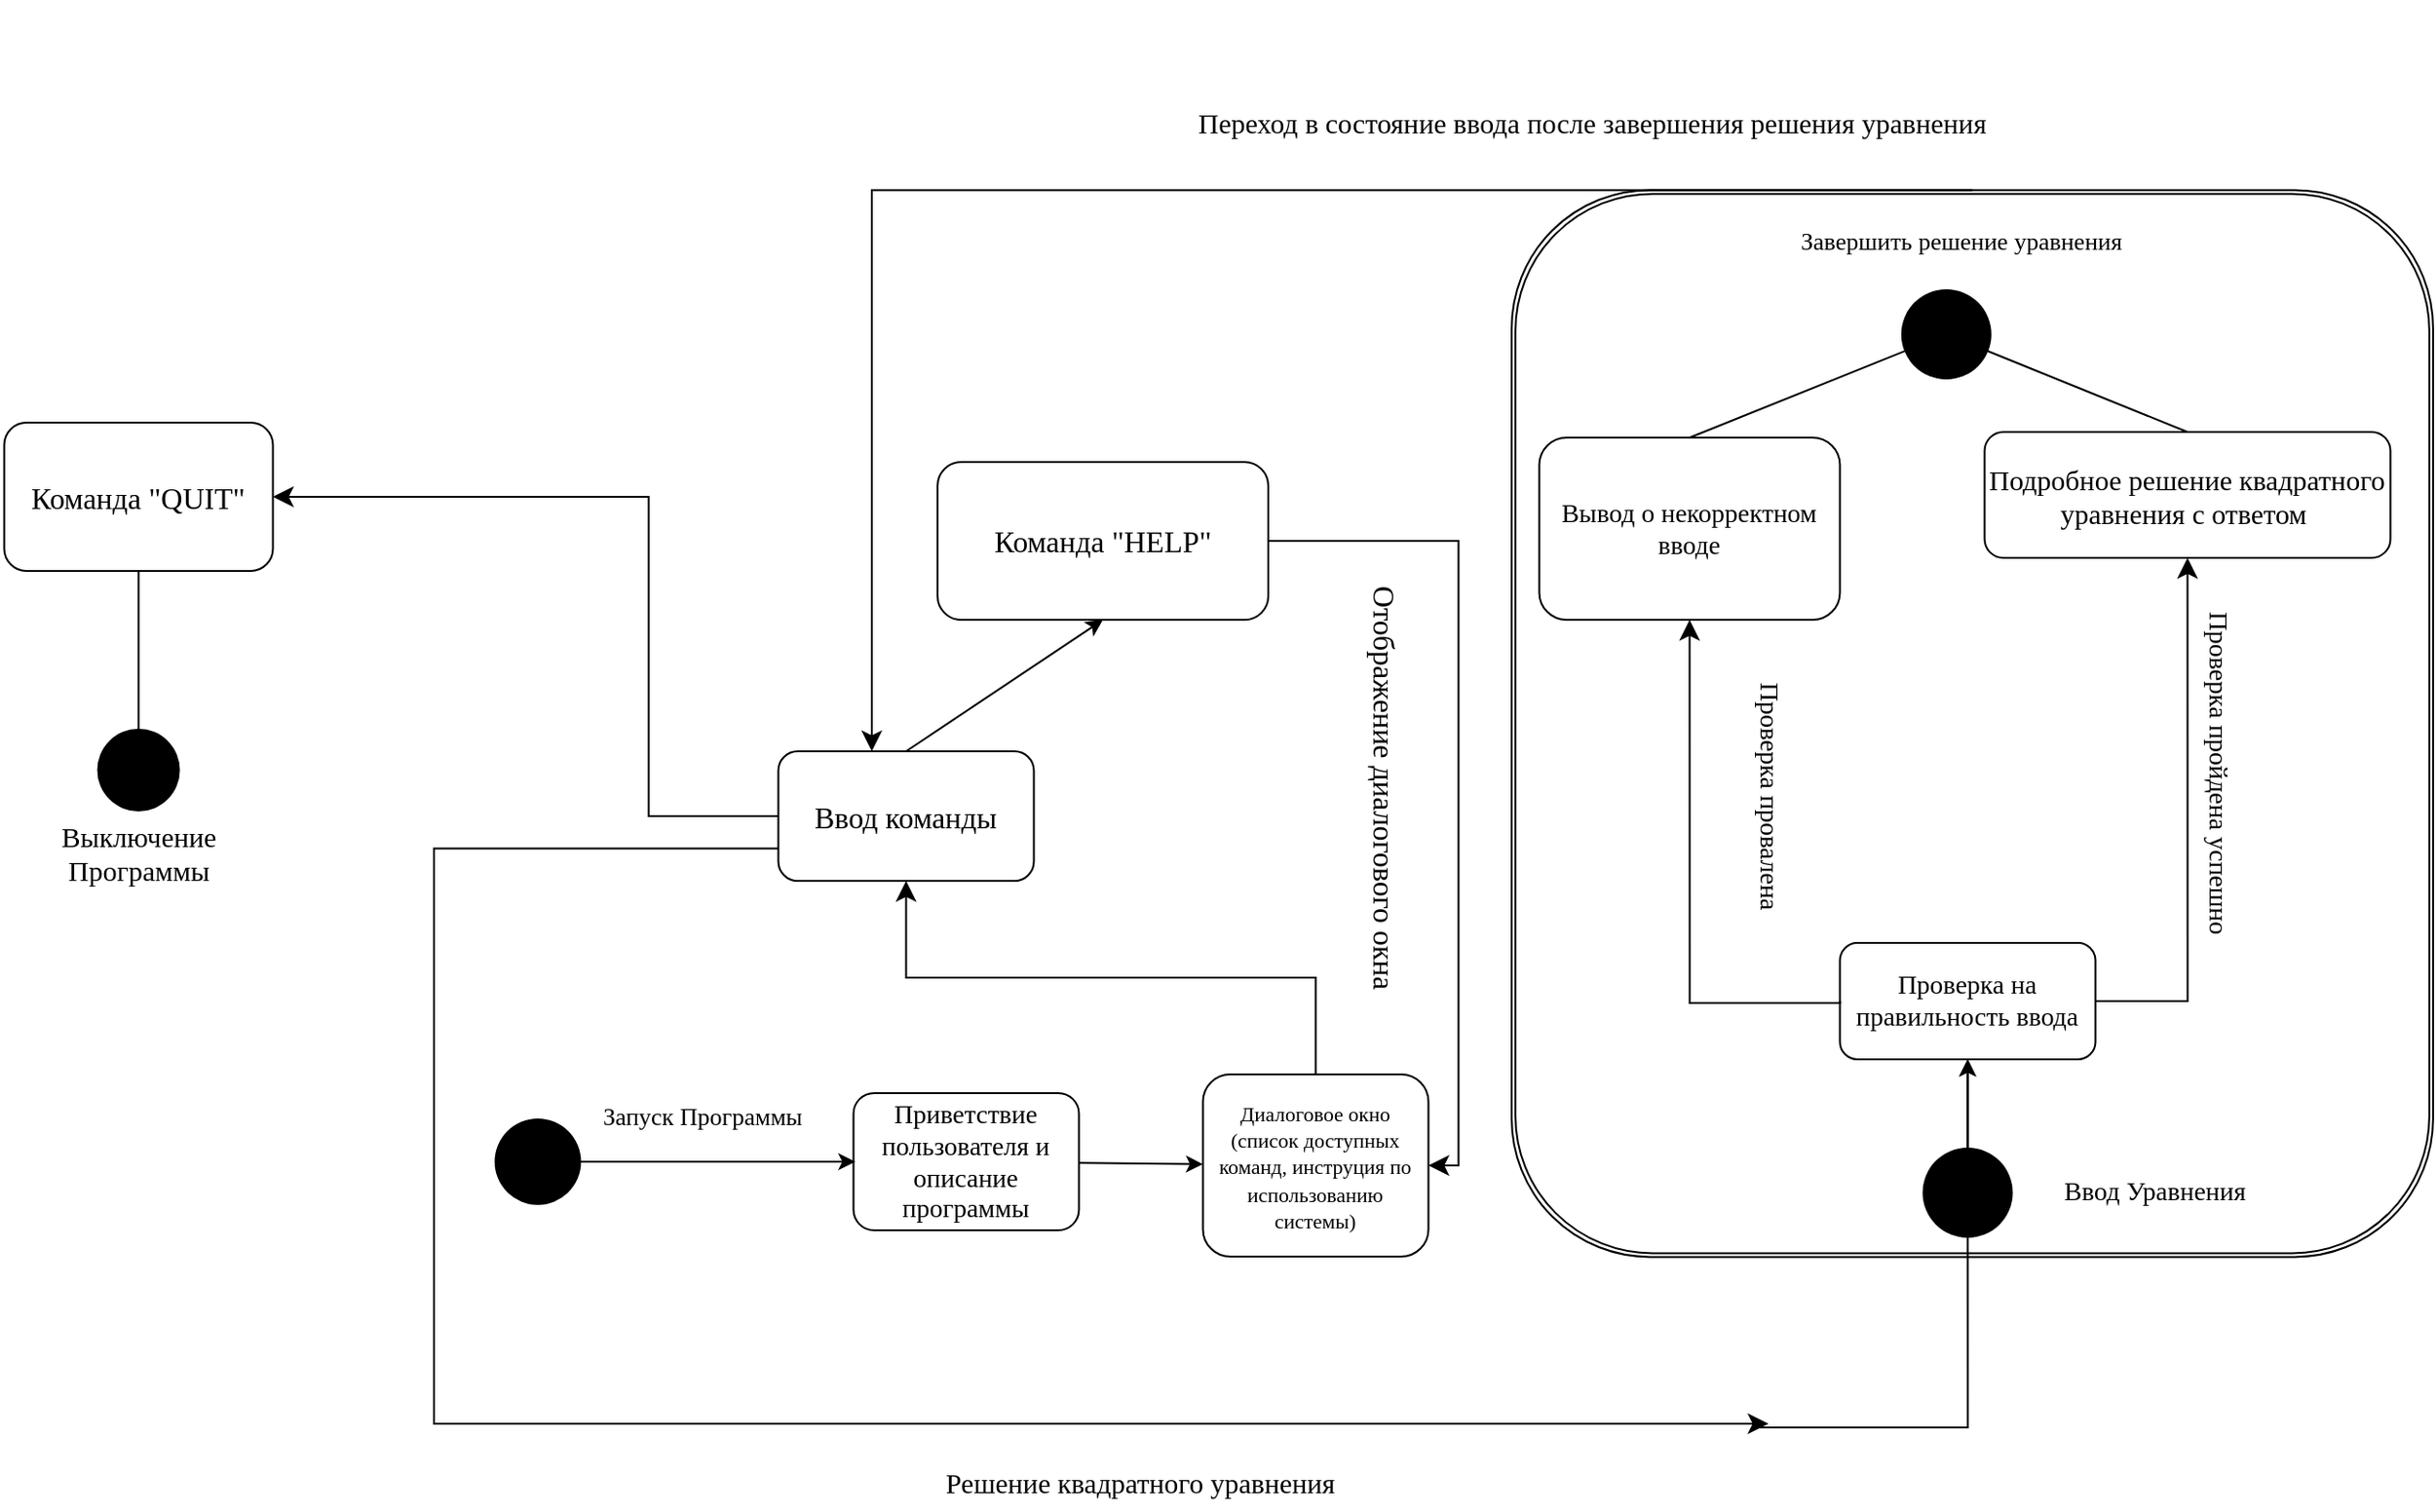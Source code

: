 <mxfile version="24.4.13" type="device">
  <diagram id="prtHgNgQTEPvFCAcTncT" name="Page-1">
    <mxGraphModel dx="1793" dy="1095" grid="0" gridSize="10" guides="1" tooltips="1" connect="1" arrows="1" fold="1" page="1" pageScale="1" pageWidth="1654" pageHeight="2336" background="#ffffff" math="0" shadow="0">
      <root>
        <mxCell id="0" />
        <mxCell id="1" parent="0" />
        <mxCell id="rHkzLCkLkoQrgmbPskoE-2" value="" style="shape=ext;double=1;rounded=1;whiteSpace=wrap;html=1;rotation=-90;" parent="1" vertex="1">
          <mxGeometry x="914.75" y="735" width="568" height="490.38" as="geometry" />
        </mxCell>
        <mxCell id="l9WklUsQUr_OsnLSIxKE-2" value="&lt;p&gt;&lt;font style=&quot;font-size: 14px;&quot; face=&quot;Verdana&quot;&gt;Приветствие пользователя и описание программы&lt;/font&gt;&lt;/p&gt;" style="rounded=1;whiteSpace=wrap;html=1;" parent="1" vertex="1">
          <mxGeometry x="603.25" y="1177" width="120" height="73" as="geometry" />
        </mxCell>
        <mxCell id="l9WklUsQUr_OsnLSIxKE-3" value="" style="shape=waypoint;sketch=0;fillStyle=solid;size=6;pointerEvents=1;points=[];fillColor=none;resizable=0;rotatable=0;perimeter=centerPerimeter;snapToPoint=1;strokeWidth=21;" parent="1" vertex="1">
          <mxGeometry x="425.25" y="1203.5" width="20" height="20" as="geometry" />
        </mxCell>
        <mxCell id="l9WklUsQUr_OsnLSIxKE-6" value="" style="endArrow=classic;html=1;rounded=0;exitX=1.2;exitY=0.55;exitDx=0;exitDy=0;exitPerimeter=0;entryX=0.008;entryY=0.5;entryDx=0;entryDy=0;entryPerimeter=0;curved=0;" parent="1" source="l9WklUsQUr_OsnLSIxKE-3" target="l9WklUsQUr_OsnLSIxKE-2" edge="1">
          <mxGeometry width="50" height="50" relative="1" as="geometry">
            <mxPoint x="418.25" y="1221" as="sourcePoint" />
            <mxPoint x="611.25" y="1211" as="targetPoint" />
          </mxGeometry>
        </mxCell>
        <mxCell id="l9WklUsQUr_OsnLSIxKE-7" value="" style="endArrow=classic;html=1;rounded=0;" parent="1" source="l9WklUsQUr_OsnLSIxKE-2" target="l9WklUsQUr_OsnLSIxKE-8" edge="1">
          <mxGeometry width="50" height="50" relative="1" as="geometry">
            <mxPoint x="418.25" y="1221" as="sourcePoint" />
            <mxPoint x="794.25" y="1209" as="targetPoint" />
          </mxGeometry>
        </mxCell>
        <mxCell id="l9WklUsQUr_OsnLSIxKE-8" value="&lt;font style=&quot;font-size: 11px;&quot; face=&quot;Verdana&quot;&gt;Диалоговое окно (список доступных команд, инструция по использованию системы)&lt;/font&gt;" style="rounded=1;whiteSpace=wrap;html=1;" parent="1" vertex="1">
          <mxGeometry x="789.25" y="1167" width="120" height="97" as="geometry" />
        </mxCell>
        <mxCell id="l9WklUsQUr_OsnLSIxKE-14" value="&lt;span style=&quot;font-family: Verdana; font-size: 13px; text-wrap: nowrap; background-color: rgb(255, 255, 255);&quot;&gt;Запуск Программы&lt;/span&gt;" style="text;html=1;align=center;verticalAlign=middle;whiteSpace=wrap;rounded=0;" parent="1" vertex="1">
          <mxGeometry x="453.25" y="1173.5" width="140" height="30" as="geometry" />
        </mxCell>
        <mxCell id="l9WklUsQUr_OsnLSIxKE-15" value="" style="edgeStyle=elbowEdgeStyle;elbow=vertical;endArrow=classic;html=1;curved=0;rounded=0;endSize=8;startSize=8;exitX=0.5;exitY=0;exitDx=0;exitDy=0;entryX=0.5;entryY=1;entryDx=0;entryDy=0;" parent="1" source="l9WklUsQUr_OsnLSIxKE-8" target="l9WklUsQUr_OsnLSIxKE-16" edge="1">
          <mxGeometry width="50" height="50" relative="1" as="geometry">
            <mxPoint x="623.25" y="1106" as="sourcePoint" />
            <mxPoint x="628.25" y="1063" as="targetPoint" />
          </mxGeometry>
        </mxCell>
        <mxCell id="l9WklUsQUr_OsnLSIxKE-16" value="&lt;font style=&quot;font-size: 16px;&quot; face=&quot;Verdana&quot;&gt;Ввод команды&lt;/font&gt;" style="rounded=1;whiteSpace=wrap;html=1;" parent="1" vertex="1">
          <mxGeometry x="563.25" y="995" width="136" height="69" as="geometry" />
        </mxCell>
        <mxCell id="l9WklUsQUr_OsnLSIxKE-19" value="" style="endArrow=classic;html=1;rounded=0;exitX=0.5;exitY=0;exitDx=0;exitDy=0;entryX=0.5;entryY=1;entryDx=0;entryDy=0;" parent="1" source="l9WklUsQUr_OsnLSIxKE-16" target="l9WklUsQUr_OsnLSIxKE-20" edge="1">
          <mxGeometry width="50" height="50" relative="1" as="geometry">
            <mxPoint x="633.25" y="990" as="sourcePoint" />
            <mxPoint x="651.25" y="846" as="targetPoint" />
          </mxGeometry>
        </mxCell>
        <mxCell id="l9WklUsQUr_OsnLSIxKE-20" value="&lt;font style=&quot;font-size: 16px;&quot; face=&quot;Verdana&quot;&gt;Команда &quot;HELP&quot;&lt;/font&gt;" style="rounded=1;whiteSpace=wrap;html=1;" parent="1" vertex="1">
          <mxGeometry x="648" y="841" width="176" height="84" as="geometry" />
        </mxCell>
        <mxCell id="l9WklUsQUr_OsnLSIxKE-22" value="" style="edgeStyle=elbowEdgeStyle;elbow=horizontal;endArrow=classic;html=1;curved=0;rounded=0;endSize=8;startSize=8;exitX=1;exitY=0.5;exitDx=0;exitDy=0;entryX=1;entryY=0.5;entryDx=0;entryDy=0;" parent="1" source="l9WklUsQUr_OsnLSIxKE-20" target="l9WklUsQUr_OsnLSIxKE-8" edge="1">
          <mxGeometry width="50" height="50" relative="1" as="geometry">
            <mxPoint x="682.25" y="1104" as="sourcePoint" />
            <mxPoint x="1058.25" y="1199" as="targetPoint" />
            <Array as="points">
              <mxPoint x="925.25" y="1024" />
            </Array>
          </mxGeometry>
        </mxCell>
        <mxCell id="l9WklUsQUr_OsnLSIxKE-23" value="&lt;font style=&quot;font-size: 16px;&quot; face=&quot;Verdana&quot;&gt;Отображение диалогового окна&lt;/font&gt;" style="text;html=1;align=center;verticalAlign=middle;whiteSpace=wrap;rounded=0;rotation=90;" parent="1" vertex="1">
          <mxGeometry x="769" y="987" width="233.53" height="54.5" as="geometry" />
        </mxCell>
        <mxCell id="l9WklUsQUr_OsnLSIxKE-26" value="" style="edgeStyle=elbowEdgeStyle;elbow=horizontal;endArrow=classic;html=1;curved=0;rounded=0;endSize=8;startSize=8;exitX=0;exitY=0.5;exitDx=0;exitDy=0;entryX=1;entryY=0.5;entryDx=0;entryDy=0;" parent="1" source="l9WklUsQUr_OsnLSIxKE-16" target="l9WklUsQUr_OsnLSIxKE-27" edge="1">
          <mxGeometry width="50" height="50" relative="1" as="geometry">
            <mxPoint x="534.25" y="1026" as="sourcePoint" />
            <mxPoint x="331.25" y="861" as="targetPoint" />
            <Array as="points">
              <mxPoint x="494.25" y="950" />
            </Array>
          </mxGeometry>
        </mxCell>
        <mxCell id="l9WklUsQUr_OsnLSIxKE-27" value="&lt;font style=&quot;font-size: 16px;&quot; face=&quot;Verdana&quot;&gt;Команда &quot;QUIT&quot;&lt;/font&gt;" style="rounded=1;whiteSpace=wrap;html=1;" parent="1" vertex="1">
          <mxGeometry x="151.25" y="820" width="143" height="79" as="geometry" />
        </mxCell>
        <mxCell id="l9WklUsQUr_OsnLSIxKE-28" value="" style="endArrow=classic;html=1;rounded=0;exitX=0.5;exitY=1;exitDx=0;exitDy=0;" parent="1" source="l9WklUsQUr_OsnLSIxKE-27" target="l9WklUsQUr_OsnLSIxKE-29" edge="1">
          <mxGeometry width="50" height="50" relative="1" as="geometry">
            <mxPoint x="577.25" y="1045" as="sourcePoint" />
            <mxPoint x="273.25" y="990" as="targetPoint" />
          </mxGeometry>
        </mxCell>
        <mxCell id="l9WklUsQUr_OsnLSIxKE-29" value="" style="shape=waypoint;sketch=0;fillStyle=solid;size=6;pointerEvents=1;points=[];fillColor=none;resizable=0;rotatable=0;perimeter=centerPerimeter;snapToPoint=1;strokeWidth=20;fontSize=17;" parent="1" vertex="1">
          <mxGeometry x="212.75" y="995" width="20" height="20" as="geometry" />
        </mxCell>
        <mxCell id="l9WklUsQUr_OsnLSIxKE-32" value="&lt;font style=&quot;font-size: 15px;&quot; face=&quot;Verdana&quot;&gt;Выключение Программы&lt;/font&gt;" style="text;html=1;align=center;verticalAlign=middle;whiteSpace=wrap;rounded=0;" parent="1" vertex="1">
          <mxGeometry x="149" y="1034" width="147.5" height="30" as="geometry" />
        </mxCell>
        <mxCell id="l9WklUsQUr_OsnLSIxKE-33" value="" style="edgeStyle=elbowEdgeStyle;elbow=horizontal;endArrow=classic;html=1;curved=0;rounded=0;endSize=8;startSize=8;exitX=0;exitY=0.75;exitDx=0;exitDy=0;" parent="1" source="l9WklUsQUr_OsnLSIxKE-16" edge="1">
          <mxGeometry width="50" height="50" relative="1" as="geometry">
            <mxPoint x="512.25" y="978" as="sourcePoint" />
            <mxPoint x="1090.25" y="1353" as="targetPoint" />
            <Array as="points">
              <mxPoint x="380" y="1208" />
            </Array>
          </mxGeometry>
        </mxCell>
        <mxCell id="l9WklUsQUr_OsnLSIxKE-59" value="" style="edgeStyle=orthogonalEdgeStyle;rounded=0;orthogonalLoop=1;jettySize=auto;html=1;" parent="1" source="l9WklUsQUr_OsnLSIxKE-36" target="l9WklUsQUr_OsnLSIxKE-46" edge="1">
          <mxGeometry relative="1" as="geometry" />
        </mxCell>
        <mxCell id="l9WklUsQUr_OsnLSIxKE-36" value="" style="shape=waypoint;sketch=0;fillStyle=solid;size=6;pointerEvents=1;points=[];fillColor=none;resizable=0;rotatable=0;perimeter=centerPerimeter;snapToPoint=1;strokeWidth=22;" parent="1" vertex="1">
          <mxGeometry x="1186.25" y="1220" width="20" height="20" as="geometry" />
        </mxCell>
        <mxCell id="l9WklUsQUr_OsnLSIxKE-38" value="&lt;font style=&quot;font-size: 14px;&quot; face=&quot;Verdana&quot;&gt;Ввод Уравнения&lt;/font&gt;" style="text;html=1;align=center;verticalAlign=middle;whiteSpace=wrap;rounded=0;" parent="1" vertex="1">
          <mxGeometry x="1234" y="1215" width="124" height="30" as="geometry" />
        </mxCell>
        <mxCell id="l9WklUsQUr_OsnLSIxKE-39" value="&lt;font style=&quot;font-size: 15px;&quot; face=&quot;Verdana&quot;&gt;Решение квадратного уравнения&lt;/font&gt;" style="text;html=1;align=center;verticalAlign=middle;whiteSpace=wrap;rounded=0;" parent="1" vertex="1">
          <mxGeometry x="468.25" y="1369" width="576" height="30" as="geometry" />
        </mxCell>
        <mxCell id="l9WklUsQUr_OsnLSIxKE-45" value="" style="endArrow=classic;html=1;rounded=0;entryX=0.5;entryY=1;entryDx=0;entryDy=0;" parent="1" target="l9WklUsQUr_OsnLSIxKE-46" edge="1">
          <mxGeometry width="50" height="50" relative="1" as="geometry">
            <mxPoint x="1196.25" y="1217" as="sourcePoint" />
            <mxPoint x="1142.25" y="1053" as="targetPoint" />
          </mxGeometry>
        </mxCell>
        <mxCell id="l9WklUsQUr_OsnLSIxKE-46" value="&lt;font face=&quot;Verdana&quot; style=&quot;font-size: 14px;&quot;&gt;Проверка на правильность ввода&lt;/font&gt;" style="rounded=1;whiteSpace=wrap;html=1;" parent="1" vertex="1">
          <mxGeometry x="1128.25" y="1097" width="136" height="62" as="geometry" />
        </mxCell>
        <mxCell id="l9WklUsQUr_OsnLSIxKE-50" value="" style="edgeStyle=segmentEdgeStyle;endArrow=classic;html=1;curved=0;rounded=0;endSize=8;startSize=8;entryX=0.971;entryY=1.143;entryDx=0;entryDy=0;entryPerimeter=0;" parent="1" target="l9WklUsQUr_OsnLSIxKE-36" edge="1">
          <mxGeometry width="50" height="50" relative="1" as="geometry">
            <mxPoint x="1082.25" y="1355" as="sourcePoint" />
            <mxPoint x="1167" y="1287" as="targetPoint" />
            <Array as="points">
              <mxPoint x="1196.25" y="1355" />
            </Array>
          </mxGeometry>
        </mxCell>
        <mxCell id="l9WklUsQUr_OsnLSIxKE-53" value="" style="edgeStyle=segmentEdgeStyle;endArrow=classic;html=1;curved=0;rounded=0;endSize=8;startSize=8;entryX=0.5;entryY=1;entryDx=0;entryDy=0;exitX=1;exitY=0.5;exitDx=0;exitDy=0;" parent="1" source="l9WklUsQUr_OsnLSIxKE-46" target="l9WklUsQUr_OsnLSIxKE-54" edge="1">
          <mxGeometry width="50" height="50" relative="1" as="geometry">
            <mxPoint x="1272" y="1129" as="sourcePoint" />
            <mxPoint x="1280.25" y="996" as="targetPoint" />
          </mxGeometry>
        </mxCell>
        <mxCell id="l9WklUsQUr_OsnLSIxKE-54" value="&lt;font style=&quot;font-size: 15px;&quot; face=&quot;Verdana&quot;&gt;Подробное решение квадратного уравнения с ответом&amp;nbsp;&lt;/font&gt;" style="rounded=1;whiteSpace=wrap;html=1;" parent="1" vertex="1">
          <mxGeometry x="1205.25" y="825" width="216" height="67" as="geometry" />
        </mxCell>
        <mxCell id="l9WklUsQUr_OsnLSIxKE-55" value="&lt;font style=&quot;font-size: 14px;&quot; face=&quot;Verdana&quot;&gt;Проверка провалена&lt;/font&gt;" style="text;html=1;align=center;verticalAlign=middle;whiteSpace=wrap;rounded=0;rotation=90;" parent="1" vertex="1">
          <mxGeometry x="999.25" y="1004" width="181.5" height="30" as="geometry" />
        </mxCell>
        <mxCell id="l9WklUsQUr_OsnLSIxKE-56" value="&lt;font face=&quot;Verdana&quot; style=&quot;font-size: 14px;&quot;&gt;Проверка пройдена успешно&lt;/font&gt;" style="text;html=1;align=center;verticalAlign=middle;whiteSpace=wrap;rounded=0;rotation=90;" parent="1" vertex="1">
          <mxGeometry x="1213.25" y="992" width="231" height="30" as="geometry" />
        </mxCell>
        <mxCell id="l9WklUsQUr_OsnLSIxKE-57" value="" style="edgeStyle=segmentEdgeStyle;endArrow=classic;html=1;curved=0;rounded=0;endSize=8;startSize=8;exitX=0;exitY=0.5;exitDx=0;exitDy=0;entryX=0.5;entryY=1;entryDx=0;entryDy=0;" parent="1" source="l9WklUsQUr_OsnLSIxKE-46" target="l9WklUsQUr_OsnLSIxKE-58" edge="1">
          <mxGeometry width="50" height="50" relative="1" as="geometry">
            <mxPoint x="725.25" y="996" as="sourcePoint" />
            <mxPoint x="1067.25" y="879" as="targetPoint" />
            <Array as="points">
              <mxPoint x="1048.25" y="1129" />
            </Array>
          </mxGeometry>
        </mxCell>
        <mxCell id="l9WklUsQUr_OsnLSIxKE-58" value="&lt;font style=&quot;font-size: 14px;&quot; face=&quot;Verdana&quot;&gt;Вывод о некорректном вводе&lt;/font&gt;" style="rounded=1;whiteSpace=wrap;html=1;" parent="1" vertex="1">
          <mxGeometry x="968.25" y="828" width="160" height="97" as="geometry" />
        </mxCell>
        <mxCell id="l9WklUsQUr_OsnLSIxKE-60" value="" style="endArrow=classic;html=1;rounded=0;exitX=0.5;exitY=0;exitDx=0;exitDy=0;" parent="1" source="l9WklUsQUr_OsnLSIxKE-58" target="l9WklUsQUr_OsnLSIxKE-61" edge="1">
          <mxGeometry width="50" height="50" relative="1" as="geometry">
            <mxPoint x="1057.78" y="828" as="sourcePoint" />
            <mxPoint x="1067.25" y="723" as="targetPoint" />
          </mxGeometry>
        </mxCell>
        <mxCell id="l9WklUsQUr_OsnLSIxKE-61" value="" style="shape=waypoint;sketch=0;fillStyle=solid;size=6;pointerEvents=1;points=[];fillColor=none;resizable=0;rotatable=0;perimeter=centerPerimeter;snapToPoint=1;strokeWidth=22;" parent="1" vertex="1">
          <mxGeometry x="1174.88" y="763" width="20" height="20" as="geometry" />
        </mxCell>
        <mxCell id="l9WklUsQUr_OsnLSIxKE-62" value="&lt;font style=&quot;font-size: 13px;&quot; face=&quot;Verdana&quot;&gt;Завершить решение уравнения&lt;/font&gt;" style="text;html=1;align=center;verticalAlign=middle;whiteSpace=wrap;rounded=0;rotation=0;" parent="1" vertex="1">
          <mxGeometry x="1097" y="705" width="191.75" height="35.5" as="geometry" />
        </mxCell>
        <mxCell id="l9WklUsQUr_OsnLSIxKE-87" value="&lt;font style=&quot;font-size: 15px;&quot; face=&quot;Verdana&quot;&gt;Переход в состояние ввода после завершения решения уравнения&lt;/font&gt;" style="text;html=1;align=center;verticalAlign=middle;whiteSpace=wrap;rounded=0;" parent="1" vertex="1">
          <mxGeometry x="707" y="595" width="579" height="130" as="geometry" />
        </mxCell>
        <mxCell id="l9WklUsQUr_OsnLSIxKE-88" value="" style="edgeStyle=elbowEdgeStyle;elbow=horizontal;endArrow=classic;html=1;curved=0;rounded=0;endSize=8;startSize=8;exitX=1;exitY=0.5;exitDx=0;exitDy=0;" parent="1" source="rHkzLCkLkoQrgmbPskoE-2" target="l9WklUsQUr_OsnLSIxKE-16" edge="1">
          <mxGeometry width="50" height="50" relative="1" as="geometry">
            <mxPoint x="1267.5" y="316" as="sourcePoint" />
            <mxPoint x="522" y="957" as="targetPoint" />
            <Array as="points">
              <mxPoint x="613" y="848" />
            </Array>
          </mxGeometry>
        </mxCell>
        <mxCell id="rHkzLCkLkoQrgmbPskoE-1" value="" style="endArrow=classic;html=1;rounded=0;exitX=0.5;exitY=0;exitDx=0;exitDy=0;entryX=0.817;entryY=0.867;entryDx=0;entryDy=0;entryPerimeter=0;" parent="1" source="l9WklUsQUr_OsnLSIxKE-54" target="l9WklUsQUr_OsnLSIxKE-61" edge="1">
          <mxGeometry width="50" height="50" relative="1" as="geometry">
            <mxPoint x="1303" y="783" as="sourcePoint" />
            <mxPoint x="1398" y="747" as="targetPoint" />
          </mxGeometry>
        </mxCell>
      </root>
    </mxGraphModel>
  </diagram>
</mxfile>
